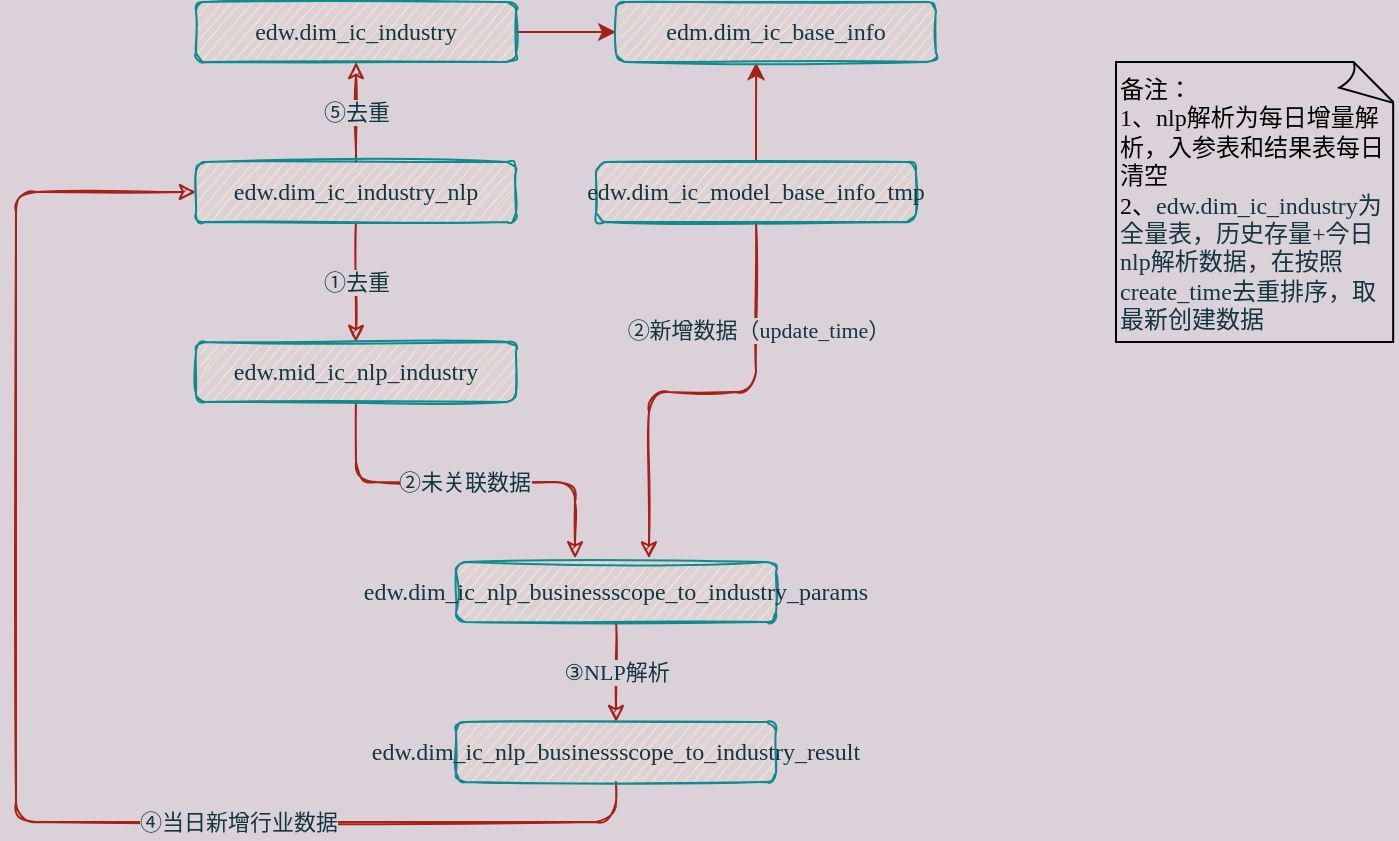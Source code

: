 <mxfile version="16.2.4" type="device"><diagram id="fKmdsPs7Z6uZtqo7vQea" name="Page-1"><mxGraphModel dx="1038" dy="585" grid="1" gridSize="10" guides="1" tooltips="1" connect="1" arrows="1" fold="1" page="1" pageScale="1" pageWidth="827" pageHeight="1169" background="#DAD2D8" math="0" shadow="0"><root><mxCell id="0"/><mxCell id="1" parent="0"/><mxCell id="Yn6c7cKFZETfGtl0kESx-1" value="备注：&lt;br&gt;1、nlp解析为每日增量解析，入参表和结果表每日清空&lt;br&gt;2、&lt;span style=&quot;color: rgb(20 , 54 , 66)&quot;&gt;edw.dim_ic_industry为全量表，历史存量+今日nlp解析数据，在按照create_time去重排序，取最新创建数据&lt;br&gt;&lt;/span&gt;" style="whiteSpace=wrap;html=1;shape=mxgraph.basic.document;align=left;verticalAlign=top;fillColor=none;fontFamily=Comic Sans MS;" vertex="1" parent="1"><mxGeometry x="670" y="120" width="140" height="140" as="geometry"/></mxCell><mxCell id="5amyHVN-m74xQHcCs-5q-7" value="①去重" style="edgeStyle=orthogonalEdgeStyle;rounded=1;orthogonalLoop=1;jettySize=auto;html=1;exitX=0.5;exitY=1;exitDx=0;exitDy=0;entryX=0.5;entryY=0;entryDx=0;entryDy=0;sketch=1;labelBackgroundColor=#DAD2D8;strokeColor=#A8201A;fontColor=#143642;fontFamily=Comic Sans MS;" parent="1" source="5amyHVN-m74xQHcCs-5q-1" target="5amyHVN-m74xQHcCs-5q-6" edge="1"><mxGeometry relative="1" as="geometry"/></mxCell><mxCell id="5amyHVN-m74xQHcCs-5q-15" value="⑤去重" style="edgeStyle=orthogonalEdgeStyle;rounded=1;orthogonalLoop=1;jettySize=auto;html=1;sketch=1;labelBackgroundColor=#DAD2D8;strokeColor=#A8201A;fontColor=#143642;fontFamily=Comic Sans MS;" parent="1" source="5amyHVN-m74xQHcCs-5q-1" target="5amyHVN-m74xQHcCs-5q-14" edge="1"><mxGeometry relative="1" as="geometry"/></mxCell><mxCell id="5amyHVN-m74xQHcCs-5q-1" value="edw.dim_ic_industry_nlp" style="rounded=1;whiteSpace=wrap;html=1;sketch=1;fillColor=#FAE5C7;strokeColor=#0F8B8D;fontColor=#143642;fontFamily=Comic Sans MS;" parent="1" vertex="1"><mxGeometry x="210" y="170" width="160" height="30" as="geometry"/></mxCell><mxCell id="5amyHVN-m74xQHcCs-5q-11" value="③NLP解析" style="edgeStyle=orthogonalEdgeStyle;rounded=1;orthogonalLoop=1;jettySize=auto;html=1;exitX=0.5;exitY=1;exitDx=0;exitDy=0;entryX=0.5;entryY=0;entryDx=0;entryDy=0;sketch=1;labelBackgroundColor=#DAD2D8;strokeColor=#A8201A;fontColor=#143642;fontFamily=Comic Sans MS;" parent="1" source="5amyHVN-m74xQHcCs-5q-2" target="5amyHVN-m74xQHcCs-5q-10" edge="1"><mxGeometry relative="1" as="geometry"/></mxCell><mxCell id="5amyHVN-m74xQHcCs-5q-2" value="edw.dim_ic_nlp_businessscope_to_industry_params" style="rounded=1;whiteSpace=wrap;html=1;sketch=1;fillColor=#FAE5C7;strokeColor=#0F8B8D;fontColor=#143642;fontFamily=Comic Sans MS;" parent="1" vertex="1"><mxGeometry x="340" y="370" width="160" height="30" as="geometry"/></mxCell><mxCell id="5amyHVN-m74xQHcCs-5q-8" style="edgeStyle=orthogonalEdgeStyle;rounded=1;orthogonalLoop=1;jettySize=auto;html=1;exitX=0.5;exitY=1;exitDx=0;exitDy=0;entryX=0.603;entryY=-0.06;entryDx=0;entryDy=0;entryPerimeter=0;sketch=1;labelBackgroundColor=#DAD2D8;strokeColor=#A8201A;fontColor=#143642;fontFamily=Comic Sans MS;" parent="1" source="5amyHVN-m74xQHcCs-5q-5" target="5amyHVN-m74xQHcCs-5q-2" edge="1"><mxGeometry relative="1" as="geometry"/></mxCell><mxCell id="5amyHVN-m74xQHcCs-5q-13" value="②新增数据（update_time）" style="edgeLabel;html=1;align=center;verticalAlign=middle;resizable=0;points=[];sketch=1;rounded=1;labelBackgroundColor=#DAD2D8;fontColor=#143642;fontFamily=Comic Sans MS;" parent="5amyHVN-m74xQHcCs-5q-8" vertex="1" connectable="0"><mxGeometry x="-0.513" y="1" relative="1" as="geometry"><mxPoint as="offset"/></mxGeometry></mxCell><mxCell id="5amyHVN-m74xQHcCs-5q-18" style="edgeStyle=orthogonalEdgeStyle;curved=0;rounded=1;sketch=0;orthogonalLoop=1;jettySize=auto;html=1;exitX=0.5;exitY=0;exitDx=0;exitDy=0;entryX=0.438;entryY=1.007;entryDx=0;entryDy=0;entryPerimeter=0;fontColor=#143642;strokeColor=#A8201A;fillColor=#FAE5C7;fontFamily=Comic Sans MS;" parent="1" source="5amyHVN-m74xQHcCs-5q-5" target="5amyHVN-m74xQHcCs-5q-17" edge="1"><mxGeometry relative="1" as="geometry"/></mxCell><mxCell id="5amyHVN-m74xQHcCs-5q-5" value="edw.dim_ic_model_base_info_tmp" style="rounded=1;whiteSpace=wrap;html=1;sketch=1;fillColor=#FAE5C7;strokeColor=#0F8B8D;fontColor=#143642;fontFamily=Comic Sans MS;" parent="1" vertex="1"><mxGeometry x="410" y="170" width="160" height="30" as="geometry"/></mxCell><mxCell id="5amyHVN-m74xQHcCs-5q-9" value="②未关联数据" style="edgeStyle=orthogonalEdgeStyle;rounded=1;orthogonalLoop=1;jettySize=auto;html=1;exitX=0.5;exitY=1;exitDx=0;exitDy=0;entryX=0.372;entryY=-0.06;entryDx=0;entryDy=0;entryPerimeter=0;sketch=1;labelBackgroundColor=#DAD2D8;strokeColor=#A8201A;fontColor=#143642;fontFamily=Comic Sans MS;" parent="1" source="5amyHVN-m74xQHcCs-5q-6" target="5amyHVN-m74xQHcCs-5q-2" edge="1"><mxGeometry relative="1" as="geometry"/></mxCell><mxCell id="5amyHVN-m74xQHcCs-5q-6" value="edw.mid_ic_nlp_industry" style="rounded=1;whiteSpace=wrap;html=1;sketch=1;fillColor=#FAE5C7;strokeColor=#0F8B8D;fontColor=#143642;fontFamily=Comic Sans MS;" parent="1" vertex="1"><mxGeometry x="210" y="260" width="160" height="30" as="geometry"/></mxCell><mxCell id="5amyHVN-m74xQHcCs-5q-12" style="edgeStyle=orthogonalEdgeStyle;rounded=1;orthogonalLoop=1;jettySize=auto;html=1;exitX=0.5;exitY=1;exitDx=0;exitDy=0;entryX=0;entryY=0.5;entryDx=0;entryDy=0;sketch=1;labelBackgroundColor=#DAD2D8;strokeColor=#A8201A;fontColor=#143642;fontFamily=Comic Sans MS;" parent="1" source="5amyHVN-m74xQHcCs-5q-10" target="5amyHVN-m74xQHcCs-5q-1" edge="1"><mxGeometry relative="1" as="geometry"><Array as="points"><mxPoint x="420" y="500"/><mxPoint x="120" y="500"/><mxPoint x="120" y="185"/></Array></mxGeometry></mxCell><mxCell id="5amyHVN-m74xQHcCs-5q-16" value="④当日新增行业数据" style="edgeLabel;html=1;align=center;verticalAlign=middle;resizable=0;points=[];sketch=1;rounded=1;labelBackgroundColor=#DAD2D8;fontColor=#143642;fontFamily=Comic Sans MS;" parent="5amyHVN-m74xQHcCs-5q-12" vertex="1" connectable="0"><mxGeometry x="-0.423" relative="1" as="geometry"><mxPoint as="offset"/></mxGeometry></mxCell><mxCell id="5amyHVN-m74xQHcCs-5q-10" value="edw.dim_ic_nlp_businessscope_to_industry_result" style="rounded=1;whiteSpace=wrap;html=1;sketch=1;fillColor=#FAE5C7;strokeColor=#0F8B8D;fontColor=#143642;fontFamily=Comic Sans MS;" parent="1" vertex="1"><mxGeometry x="340" y="450" width="160" height="30" as="geometry"/></mxCell><mxCell id="5amyHVN-m74xQHcCs-5q-19" style="edgeStyle=orthogonalEdgeStyle;curved=0;rounded=1;sketch=0;orthogonalLoop=1;jettySize=auto;html=1;exitX=1;exitY=0.5;exitDx=0;exitDy=0;entryX=0;entryY=0.5;entryDx=0;entryDy=0;fontColor=#143642;strokeColor=#A8201A;fillColor=#FAE5C7;fontFamily=Comic Sans MS;" parent="1" source="5amyHVN-m74xQHcCs-5q-14" target="5amyHVN-m74xQHcCs-5q-17" edge="1"><mxGeometry relative="1" as="geometry"/></mxCell><mxCell id="5amyHVN-m74xQHcCs-5q-14" value="edw.dim_ic_industry" style="rounded=1;whiteSpace=wrap;html=1;sketch=1;fillColor=#FAE5C7;strokeColor=#0F8B8D;fontColor=#143642;fontFamily=Comic Sans MS;" parent="1" vertex="1"><mxGeometry x="210" y="90" width="160" height="30" as="geometry"/></mxCell><mxCell id="5amyHVN-m74xQHcCs-5q-17" value="edm.dim_ic_base_info" style="rounded=1;whiteSpace=wrap;html=1;sketch=1;fillColor=#FAE5C7;strokeColor=#0F8B8D;fontColor=#143642;fontFamily=Comic Sans MS;" parent="1" vertex="1"><mxGeometry x="420" y="90" width="160" height="30" as="geometry"/></mxCell></root></mxGraphModel></diagram></mxfile>